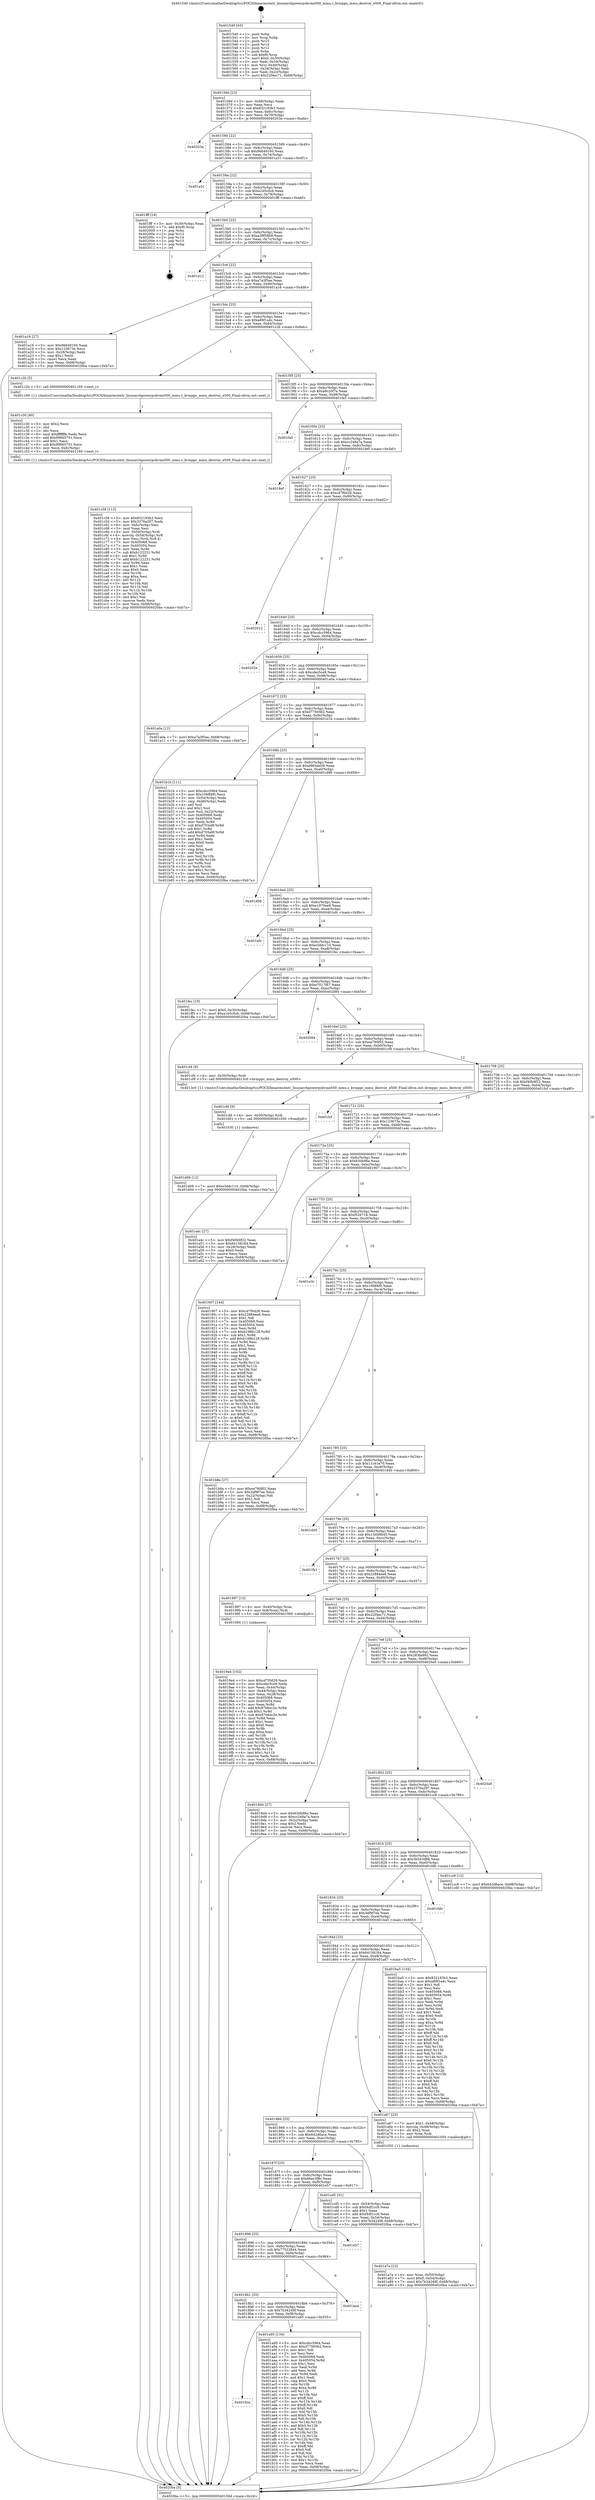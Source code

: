 digraph "0x401540" {
  label = "0x401540 (/mnt/c/Users/mathe/Desktop/tcc/POCII/binaries/extr_linuxarchpowerpckvme500_mmu.c_kvmppc_mmu_destroy_e500_Final-ollvm.out::main(0))"
  labelloc = "t"
  node[shape=record]

  Entry [label="",width=0.3,height=0.3,shape=circle,fillcolor=black,style=filled]
  "0x40156d" [label="{
     0x40156d [23]\l
     | [instrs]\l
     &nbsp;&nbsp;0x40156d \<+3\>: mov -0x68(%rbp),%eax\l
     &nbsp;&nbsp;0x401570 \<+2\>: mov %eax,%ecx\l
     &nbsp;&nbsp;0x401572 \<+6\>: sub $0x832193b3,%ecx\l
     &nbsp;&nbsp;0x401578 \<+3\>: mov %eax,-0x6c(%rbp)\l
     &nbsp;&nbsp;0x40157b \<+3\>: mov %ecx,-0x70(%rbp)\l
     &nbsp;&nbsp;0x40157e \<+6\>: je 000000000040203a \<main+0xafa\>\l
  }"]
  "0x40203a" [label="{
     0x40203a\l
  }", style=dashed]
  "0x401584" [label="{
     0x401584 [22]\l
     | [instrs]\l
     &nbsp;&nbsp;0x401584 \<+5\>: jmp 0000000000401589 \<main+0x49\>\l
     &nbsp;&nbsp;0x401589 \<+3\>: mov -0x6c(%rbp),%eax\l
     &nbsp;&nbsp;0x40158c \<+5\>: sub $0x96649160,%eax\l
     &nbsp;&nbsp;0x401591 \<+3\>: mov %eax,-0x74(%rbp)\l
     &nbsp;&nbsp;0x401594 \<+6\>: je 0000000000401a31 \<main+0x4f1\>\l
  }"]
  Exit [label="",width=0.3,height=0.3,shape=circle,fillcolor=black,style=filled,peripheries=2]
  "0x401a31" [label="{
     0x401a31\l
  }", style=dashed]
  "0x40159a" [label="{
     0x40159a [22]\l
     | [instrs]\l
     &nbsp;&nbsp;0x40159a \<+5\>: jmp 000000000040159f \<main+0x5f\>\l
     &nbsp;&nbsp;0x40159f \<+3\>: mov -0x6c(%rbp),%eax\l
     &nbsp;&nbsp;0x4015a2 \<+5\>: sub $0xa1b5c0cb,%eax\l
     &nbsp;&nbsp;0x4015a7 \<+3\>: mov %eax,-0x78(%rbp)\l
     &nbsp;&nbsp;0x4015aa \<+6\>: je 0000000000401fff \<main+0xabf\>\l
  }"]
  "0x401d06" [label="{
     0x401d06 [12]\l
     | [instrs]\l
     &nbsp;&nbsp;0x401d06 \<+7\>: movl $0xe3ddc110,-0x68(%rbp)\l
     &nbsp;&nbsp;0x401d0d \<+5\>: jmp 00000000004020ba \<main+0xb7a\>\l
  }"]
  "0x401fff" [label="{
     0x401fff [19]\l
     | [instrs]\l
     &nbsp;&nbsp;0x401fff \<+3\>: mov -0x30(%rbp),%eax\l
     &nbsp;&nbsp;0x402002 \<+7\>: add $0xf0,%rsp\l
     &nbsp;&nbsp;0x402009 \<+1\>: pop %rbx\l
     &nbsp;&nbsp;0x40200a \<+2\>: pop %r12\l
     &nbsp;&nbsp;0x40200c \<+2\>: pop %r14\l
     &nbsp;&nbsp;0x40200e \<+2\>: pop %r15\l
     &nbsp;&nbsp;0x402010 \<+1\>: pop %rbp\l
     &nbsp;&nbsp;0x402011 \<+1\>: ret\l
  }"]
  "0x4015b0" [label="{
     0x4015b0 [22]\l
     | [instrs]\l
     &nbsp;&nbsp;0x4015b0 \<+5\>: jmp 00000000004015b5 \<main+0x75\>\l
     &nbsp;&nbsp;0x4015b5 \<+3\>: mov -0x6c(%rbp),%eax\l
     &nbsp;&nbsp;0x4015b8 \<+5\>: sub $0xa39f58b9,%eax\l
     &nbsp;&nbsp;0x4015bd \<+3\>: mov %eax,-0x7c(%rbp)\l
     &nbsp;&nbsp;0x4015c0 \<+6\>: je 0000000000401d12 \<main+0x7d2\>\l
  }"]
  "0x401cfd" [label="{
     0x401cfd [9]\l
     | [instrs]\l
     &nbsp;&nbsp;0x401cfd \<+4\>: mov -0x50(%rbp),%rdi\l
     &nbsp;&nbsp;0x401d01 \<+5\>: call 0000000000401030 \<free@plt\>\l
     | [calls]\l
     &nbsp;&nbsp;0x401030 \{1\} (unknown)\l
  }"]
  "0x401d12" [label="{
     0x401d12\l
  }", style=dashed]
  "0x4015c6" [label="{
     0x4015c6 [22]\l
     | [instrs]\l
     &nbsp;&nbsp;0x4015c6 \<+5\>: jmp 00000000004015cb \<main+0x8b\>\l
     &nbsp;&nbsp;0x4015cb \<+3\>: mov -0x6c(%rbp),%eax\l
     &nbsp;&nbsp;0x4015ce \<+5\>: sub $0xa7a3f5ae,%eax\l
     &nbsp;&nbsp;0x4015d3 \<+3\>: mov %eax,-0x80(%rbp)\l
     &nbsp;&nbsp;0x4015d6 \<+6\>: je 0000000000401a16 \<main+0x4d6\>\l
  }"]
  "0x401c58" [label="{
     0x401c58 [113]\l
     | [instrs]\l
     &nbsp;&nbsp;0x401c58 \<+5\>: mov $0x832193b3,%ecx\l
     &nbsp;&nbsp;0x401c5d \<+5\>: mov $0x3376a297,%edx\l
     &nbsp;&nbsp;0x401c62 \<+6\>: mov -0xfc(%rbp),%esi\l
     &nbsp;&nbsp;0x401c68 \<+3\>: imul %eax,%esi\l
     &nbsp;&nbsp;0x401c6b \<+4\>: mov -0x50(%rbp),%rdi\l
     &nbsp;&nbsp;0x401c6f \<+4\>: movslq -0x54(%rbp),%r8\l
     &nbsp;&nbsp;0x401c73 \<+4\>: mov %esi,(%rdi,%r8,4)\l
     &nbsp;&nbsp;0x401c77 \<+7\>: mov 0x405068,%eax\l
     &nbsp;&nbsp;0x401c7e \<+7\>: mov 0x405054,%esi\l
     &nbsp;&nbsp;0x401c85 \<+3\>: mov %eax,%r9d\l
     &nbsp;&nbsp;0x401c88 \<+7\>: sub $0xb122231,%r9d\l
     &nbsp;&nbsp;0x401c8f \<+4\>: sub $0x1,%r9d\l
     &nbsp;&nbsp;0x401c93 \<+7\>: add $0xb122231,%r9d\l
     &nbsp;&nbsp;0x401c9a \<+4\>: imul %r9d,%eax\l
     &nbsp;&nbsp;0x401c9e \<+3\>: and $0x1,%eax\l
     &nbsp;&nbsp;0x401ca1 \<+3\>: cmp $0x0,%eax\l
     &nbsp;&nbsp;0x401ca4 \<+4\>: sete %r10b\l
     &nbsp;&nbsp;0x401ca8 \<+3\>: cmp $0xa,%esi\l
     &nbsp;&nbsp;0x401cab \<+4\>: setl %r11b\l
     &nbsp;&nbsp;0x401caf \<+3\>: mov %r10b,%bl\l
     &nbsp;&nbsp;0x401cb2 \<+3\>: and %r11b,%bl\l
     &nbsp;&nbsp;0x401cb5 \<+3\>: xor %r11b,%r10b\l
     &nbsp;&nbsp;0x401cb8 \<+3\>: or %r10b,%bl\l
     &nbsp;&nbsp;0x401cbb \<+3\>: test $0x1,%bl\l
     &nbsp;&nbsp;0x401cbe \<+3\>: cmovne %edx,%ecx\l
     &nbsp;&nbsp;0x401cc1 \<+3\>: mov %ecx,-0x68(%rbp)\l
     &nbsp;&nbsp;0x401cc4 \<+5\>: jmp 00000000004020ba \<main+0xb7a\>\l
  }"]
  "0x401a16" [label="{
     0x401a16 [27]\l
     | [instrs]\l
     &nbsp;&nbsp;0x401a16 \<+5\>: mov $0x96649160,%eax\l
     &nbsp;&nbsp;0x401a1b \<+5\>: mov $0x123673e,%ecx\l
     &nbsp;&nbsp;0x401a20 \<+3\>: mov -0x28(%rbp),%edx\l
     &nbsp;&nbsp;0x401a23 \<+3\>: cmp $0x1,%edx\l
     &nbsp;&nbsp;0x401a26 \<+3\>: cmovl %ecx,%eax\l
     &nbsp;&nbsp;0x401a29 \<+3\>: mov %eax,-0x68(%rbp)\l
     &nbsp;&nbsp;0x401a2c \<+5\>: jmp 00000000004020ba \<main+0xb7a\>\l
  }"]
  "0x4015dc" [label="{
     0x4015dc [25]\l
     | [instrs]\l
     &nbsp;&nbsp;0x4015dc \<+5\>: jmp 00000000004015e1 \<main+0xa1\>\l
     &nbsp;&nbsp;0x4015e1 \<+3\>: mov -0x6c(%rbp),%eax\l
     &nbsp;&nbsp;0x4015e4 \<+5\>: sub $0xa89f1a4c,%eax\l
     &nbsp;&nbsp;0x4015e9 \<+6\>: mov %eax,-0x84(%rbp)\l
     &nbsp;&nbsp;0x4015ef \<+6\>: je 0000000000401c2b \<main+0x6eb\>\l
  }"]
  "0x401c30" [label="{
     0x401c30 [40]\l
     | [instrs]\l
     &nbsp;&nbsp;0x401c30 \<+5\>: mov $0x2,%ecx\l
     &nbsp;&nbsp;0x401c35 \<+1\>: cltd\l
     &nbsp;&nbsp;0x401c36 \<+2\>: idiv %ecx\l
     &nbsp;&nbsp;0x401c38 \<+6\>: imul $0xfffffffe,%edx,%ecx\l
     &nbsp;&nbsp;0x401c3e \<+6\>: add $0x99665701,%ecx\l
     &nbsp;&nbsp;0x401c44 \<+3\>: add $0x1,%ecx\l
     &nbsp;&nbsp;0x401c47 \<+6\>: sub $0x99665701,%ecx\l
     &nbsp;&nbsp;0x401c4d \<+6\>: mov %ecx,-0xfc(%rbp)\l
     &nbsp;&nbsp;0x401c53 \<+5\>: call 0000000000401160 \<next_i\>\l
     | [calls]\l
     &nbsp;&nbsp;0x401160 \{1\} (/mnt/c/Users/mathe/Desktop/tcc/POCII/binaries/extr_linuxarchpowerpckvme500_mmu.c_kvmppc_mmu_destroy_e500_Final-ollvm.out::next_i)\l
  }"]
  "0x401c2b" [label="{
     0x401c2b [5]\l
     | [instrs]\l
     &nbsp;&nbsp;0x401c2b \<+5\>: call 0000000000401160 \<next_i\>\l
     | [calls]\l
     &nbsp;&nbsp;0x401160 \{1\} (/mnt/c/Users/mathe/Desktop/tcc/POCII/binaries/extr_linuxarchpowerpckvme500_mmu.c_kvmppc_mmu_destroy_e500_Final-ollvm.out::next_i)\l
  }"]
  "0x4015f5" [label="{
     0x4015f5 [25]\l
     | [instrs]\l
     &nbsp;&nbsp;0x4015f5 \<+5\>: jmp 00000000004015fa \<main+0xba\>\l
     &nbsp;&nbsp;0x4015fa \<+3\>: mov -0x6c(%rbp),%eax\l
     &nbsp;&nbsp;0x4015fd \<+5\>: sub $0xa9c20f7e,%eax\l
     &nbsp;&nbsp;0x401602 \<+6\>: mov %eax,-0x88(%rbp)\l
     &nbsp;&nbsp;0x401608 \<+6\>: je 0000000000401fa5 \<main+0xa65\>\l
  }"]
  "0x4018ca" [label="{
     0x4018ca\l
  }", style=dashed]
  "0x401fa5" [label="{
     0x401fa5\l
  }", style=dashed]
  "0x40160e" [label="{
     0x40160e [25]\l
     | [instrs]\l
     &nbsp;&nbsp;0x40160e \<+5\>: jmp 0000000000401613 \<main+0xd3\>\l
     &nbsp;&nbsp;0x401613 \<+3\>: mov -0x6c(%rbp),%eax\l
     &nbsp;&nbsp;0x401616 \<+5\>: sub $0xcc248a7a,%eax\l
     &nbsp;&nbsp;0x40161b \<+6\>: mov %eax,-0x8c(%rbp)\l
     &nbsp;&nbsp;0x401621 \<+6\>: je 00000000004018ef \<main+0x3af\>\l
  }"]
  "0x401a95" [label="{
     0x401a95 [134]\l
     | [instrs]\l
     &nbsp;&nbsp;0x401a95 \<+5\>: mov $0xcdcc5964,%eax\l
     &nbsp;&nbsp;0x401a9a \<+5\>: mov $0xd7756562,%ecx\l
     &nbsp;&nbsp;0x401a9f \<+2\>: mov $0x1,%dl\l
     &nbsp;&nbsp;0x401aa1 \<+2\>: xor %esi,%esi\l
     &nbsp;&nbsp;0x401aa3 \<+7\>: mov 0x405068,%edi\l
     &nbsp;&nbsp;0x401aaa \<+8\>: mov 0x405054,%r8d\l
     &nbsp;&nbsp;0x401ab2 \<+3\>: sub $0x1,%esi\l
     &nbsp;&nbsp;0x401ab5 \<+3\>: mov %edi,%r9d\l
     &nbsp;&nbsp;0x401ab8 \<+3\>: add %esi,%r9d\l
     &nbsp;&nbsp;0x401abb \<+4\>: imul %r9d,%edi\l
     &nbsp;&nbsp;0x401abf \<+3\>: and $0x1,%edi\l
     &nbsp;&nbsp;0x401ac2 \<+3\>: cmp $0x0,%edi\l
     &nbsp;&nbsp;0x401ac5 \<+4\>: sete %r10b\l
     &nbsp;&nbsp;0x401ac9 \<+4\>: cmp $0xa,%r8d\l
     &nbsp;&nbsp;0x401acd \<+4\>: setl %r11b\l
     &nbsp;&nbsp;0x401ad1 \<+3\>: mov %r10b,%bl\l
     &nbsp;&nbsp;0x401ad4 \<+3\>: xor $0xff,%bl\l
     &nbsp;&nbsp;0x401ad7 \<+3\>: mov %r11b,%r14b\l
     &nbsp;&nbsp;0x401ada \<+4\>: xor $0xff,%r14b\l
     &nbsp;&nbsp;0x401ade \<+3\>: xor $0x0,%dl\l
     &nbsp;&nbsp;0x401ae1 \<+3\>: mov %bl,%r15b\l
     &nbsp;&nbsp;0x401ae4 \<+4\>: and $0x0,%r15b\l
     &nbsp;&nbsp;0x401ae8 \<+3\>: and %dl,%r10b\l
     &nbsp;&nbsp;0x401aeb \<+3\>: mov %r14b,%r12b\l
     &nbsp;&nbsp;0x401aee \<+4\>: and $0x0,%r12b\l
     &nbsp;&nbsp;0x401af2 \<+3\>: and %dl,%r11b\l
     &nbsp;&nbsp;0x401af5 \<+3\>: or %r10b,%r15b\l
     &nbsp;&nbsp;0x401af8 \<+3\>: or %r11b,%r12b\l
     &nbsp;&nbsp;0x401afb \<+3\>: xor %r12b,%r15b\l
     &nbsp;&nbsp;0x401afe \<+3\>: or %r14b,%bl\l
     &nbsp;&nbsp;0x401b01 \<+3\>: xor $0xff,%bl\l
     &nbsp;&nbsp;0x401b04 \<+3\>: or $0x0,%dl\l
     &nbsp;&nbsp;0x401b07 \<+2\>: and %dl,%bl\l
     &nbsp;&nbsp;0x401b09 \<+3\>: or %bl,%r15b\l
     &nbsp;&nbsp;0x401b0c \<+4\>: test $0x1,%r15b\l
     &nbsp;&nbsp;0x401b10 \<+3\>: cmovne %ecx,%eax\l
     &nbsp;&nbsp;0x401b13 \<+3\>: mov %eax,-0x68(%rbp)\l
     &nbsp;&nbsp;0x401b16 \<+5\>: jmp 00000000004020ba \<main+0xb7a\>\l
  }"]
  "0x4018ef" [label="{
     0x4018ef\l
  }", style=dashed]
  "0x401627" [label="{
     0x401627 [25]\l
     | [instrs]\l
     &nbsp;&nbsp;0x401627 \<+5\>: jmp 000000000040162c \<main+0xec\>\l
     &nbsp;&nbsp;0x40162c \<+3\>: mov -0x6c(%rbp),%eax\l
     &nbsp;&nbsp;0x40162f \<+5\>: sub $0xcd7f0d28,%eax\l
     &nbsp;&nbsp;0x401634 \<+6\>: mov %eax,-0x90(%rbp)\l
     &nbsp;&nbsp;0x40163a \<+6\>: je 0000000000402012 \<main+0xad2\>\l
  }"]
  "0x4018b1" [label="{
     0x4018b1 [25]\l
     | [instrs]\l
     &nbsp;&nbsp;0x4018b1 \<+5\>: jmp 00000000004018b6 \<main+0x376\>\l
     &nbsp;&nbsp;0x4018b6 \<+3\>: mov -0x6c(%rbp),%eax\l
     &nbsp;&nbsp;0x4018b9 \<+5\>: sub $0x7b34249f,%eax\l
     &nbsp;&nbsp;0x4018be \<+6\>: mov %eax,-0xf8(%rbp)\l
     &nbsp;&nbsp;0x4018c4 \<+6\>: je 0000000000401a95 \<main+0x555\>\l
  }"]
  "0x402012" [label="{
     0x402012\l
  }", style=dashed]
  "0x401640" [label="{
     0x401640 [25]\l
     | [instrs]\l
     &nbsp;&nbsp;0x401640 \<+5\>: jmp 0000000000401645 \<main+0x105\>\l
     &nbsp;&nbsp;0x401645 \<+3\>: mov -0x6c(%rbp),%eax\l
     &nbsp;&nbsp;0x401648 \<+5\>: sub $0xcdcc5964,%eax\l
     &nbsp;&nbsp;0x40164d \<+6\>: mov %eax,-0x94(%rbp)\l
     &nbsp;&nbsp;0x401653 \<+6\>: je 000000000040202e \<main+0xaee\>\l
  }"]
  "0x401ea4" [label="{
     0x401ea4\l
  }", style=dashed]
  "0x40202e" [label="{
     0x40202e\l
  }", style=dashed]
  "0x401659" [label="{
     0x401659 [25]\l
     | [instrs]\l
     &nbsp;&nbsp;0x401659 \<+5\>: jmp 000000000040165e \<main+0x11e\>\l
     &nbsp;&nbsp;0x40165e \<+3\>: mov -0x6c(%rbp),%eax\l
     &nbsp;&nbsp;0x401661 \<+5\>: sub $0xcdec5ce9,%eax\l
     &nbsp;&nbsp;0x401666 \<+6\>: mov %eax,-0x98(%rbp)\l
     &nbsp;&nbsp;0x40166c \<+6\>: je 0000000000401a0a \<main+0x4ca\>\l
  }"]
  "0x401898" [label="{
     0x401898 [25]\l
     | [instrs]\l
     &nbsp;&nbsp;0x401898 \<+5\>: jmp 000000000040189d \<main+0x35d\>\l
     &nbsp;&nbsp;0x40189d \<+3\>: mov -0x6c(%rbp),%eax\l
     &nbsp;&nbsp;0x4018a0 \<+5\>: sub $0x77522844,%eax\l
     &nbsp;&nbsp;0x4018a5 \<+6\>: mov %eax,-0xf4(%rbp)\l
     &nbsp;&nbsp;0x4018ab \<+6\>: je 0000000000401ea4 \<main+0x964\>\l
  }"]
  "0x401a0a" [label="{
     0x401a0a [12]\l
     | [instrs]\l
     &nbsp;&nbsp;0x401a0a \<+7\>: movl $0xa7a3f5ae,-0x68(%rbp)\l
     &nbsp;&nbsp;0x401a11 \<+5\>: jmp 00000000004020ba \<main+0xb7a\>\l
  }"]
  "0x401672" [label="{
     0x401672 [25]\l
     | [instrs]\l
     &nbsp;&nbsp;0x401672 \<+5\>: jmp 0000000000401677 \<main+0x137\>\l
     &nbsp;&nbsp;0x401677 \<+3\>: mov -0x6c(%rbp),%eax\l
     &nbsp;&nbsp;0x40167a \<+5\>: sub $0xd7756562,%eax\l
     &nbsp;&nbsp;0x40167f \<+6\>: mov %eax,-0x9c(%rbp)\l
     &nbsp;&nbsp;0x401685 \<+6\>: je 0000000000401b1b \<main+0x5db\>\l
  }"]
  "0x401e57" [label="{
     0x401e57\l
  }", style=dashed]
  "0x401b1b" [label="{
     0x401b1b [111]\l
     | [instrs]\l
     &nbsp;&nbsp;0x401b1b \<+5\>: mov $0xcdcc5964,%eax\l
     &nbsp;&nbsp;0x401b20 \<+5\>: mov $0x106ff4f0,%ecx\l
     &nbsp;&nbsp;0x401b25 \<+3\>: mov -0x54(%rbp),%edx\l
     &nbsp;&nbsp;0x401b28 \<+3\>: cmp -0x48(%rbp),%edx\l
     &nbsp;&nbsp;0x401b2b \<+4\>: setl %sil\l
     &nbsp;&nbsp;0x401b2f \<+4\>: and $0x1,%sil\l
     &nbsp;&nbsp;0x401b33 \<+4\>: mov %sil,-0x22(%rbp)\l
     &nbsp;&nbsp;0x401b37 \<+7\>: mov 0x405068,%edx\l
     &nbsp;&nbsp;0x401b3e \<+7\>: mov 0x405054,%edi\l
     &nbsp;&nbsp;0x401b45 \<+3\>: mov %edx,%r8d\l
     &nbsp;&nbsp;0x401b48 \<+7\>: sub $0xd703a9f,%r8d\l
     &nbsp;&nbsp;0x401b4f \<+4\>: sub $0x1,%r8d\l
     &nbsp;&nbsp;0x401b53 \<+7\>: add $0xd703a9f,%r8d\l
     &nbsp;&nbsp;0x401b5a \<+4\>: imul %r8d,%edx\l
     &nbsp;&nbsp;0x401b5e \<+3\>: and $0x1,%edx\l
     &nbsp;&nbsp;0x401b61 \<+3\>: cmp $0x0,%edx\l
     &nbsp;&nbsp;0x401b64 \<+4\>: sete %sil\l
     &nbsp;&nbsp;0x401b68 \<+3\>: cmp $0xa,%edi\l
     &nbsp;&nbsp;0x401b6b \<+4\>: setl %r9b\l
     &nbsp;&nbsp;0x401b6f \<+3\>: mov %sil,%r10b\l
     &nbsp;&nbsp;0x401b72 \<+3\>: and %r9b,%r10b\l
     &nbsp;&nbsp;0x401b75 \<+3\>: xor %r9b,%sil\l
     &nbsp;&nbsp;0x401b78 \<+3\>: or %sil,%r10b\l
     &nbsp;&nbsp;0x401b7b \<+4\>: test $0x1,%r10b\l
     &nbsp;&nbsp;0x401b7f \<+3\>: cmovne %ecx,%eax\l
     &nbsp;&nbsp;0x401b82 \<+3\>: mov %eax,-0x68(%rbp)\l
     &nbsp;&nbsp;0x401b85 \<+5\>: jmp 00000000004020ba \<main+0xb7a\>\l
  }"]
  "0x40168b" [label="{
     0x40168b [25]\l
     | [instrs]\l
     &nbsp;&nbsp;0x40168b \<+5\>: jmp 0000000000401690 \<main+0x150\>\l
     &nbsp;&nbsp;0x401690 \<+3\>: mov -0x6c(%rbp),%eax\l
     &nbsp;&nbsp;0x401693 \<+5\>: sub $0xd965dd39,%eax\l
     &nbsp;&nbsp;0x401698 \<+6\>: mov %eax,-0xa0(%rbp)\l
     &nbsp;&nbsp;0x40169e \<+6\>: je 0000000000401d98 \<main+0x858\>\l
  }"]
  "0x40187f" [label="{
     0x40187f [25]\l
     | [instrs]\l
     &nbsp;&nbsp;0x40187f \<+5\>: jmp 0000000000401884 \<main+0x344\>\l
     &nbsp;&nbsp;0x401884 \<+3\>: mov -0x6c(%rbp),%eax\l
     &nbsp;&nbsp;0x401887 \<+5\>: sub $0x66ec3f8c,%eax\l
     &nbsp;&nbsp;0x40188c \<+6\>: mov %eax,-0xf0(%rbp)\l
     &nbsp;&nbsp;0x401892 \<+6\>: je 0000000000401e57 \<main+0x917\>\l
  }"]
  "0x401d98" [label="{
     0x401d98\l
  }", style=dashed]
  "0x4016a4" [label="{
     0x4016a4 [25]\l
     | [instrs]\l
     &nbsp;&nbsp;0x4016a4 \<+5\>: jmp 00000000004016a9 \<main+0x169\>\l
     &nbsp;&nbsp;0x4016a9 \<+3\>: mov -0x6c(%rbp),%eax\l
     &nbsp;&nbsp;0x4016ac \<+5\>: sub $0xe1970ee9,%eax\l
     &nbsp;&nbsp;0x4016b1 \<+6\>: mov %eax,-0xa4(%rbp)\l
     &nbsp;&nbsp;0x4016b7 \<+6\>: je 0000000000401efc \<main+0x9bc\>\l
  }"]
  "0x401cd5" [label="{
     0x401cd5 [31]\l
     | [instrs]\l
     &nbsp;&nbsp;0x401cd5 \<+3\>: mov -0x54(%rbp),%eax\l
     &nbsp;&nbsp;0x401cd8 \<+5\>: sub $0xf4df1cc9,%eax\l
     &nbsp;&nbsp;0x401cdd \<+3\>: add $0x1,%eax\l
     &nbsp;&nbsp;0x401ce0 \<+5\>: add $0xf4df1cc9,%eax\l
     &nbsp;&nbsp;0x401ce5 \<+3\>: mov %eax,-0x54(%rbp)\l
     &nbsp;&nbsp;0x401ce8 \<+7\>: movl $0x7b34249f,-0x68(%rbp)\l
     &nbsp;&nbsp;0x401cef \<+5\>: jmp 00000000004020ba \<main+0xb7a\>\l
  }"]
  "0x401efc" [label="{
     0x401efc\l
  }", style=dashed]
  "0x4016bd" [label="{
     0x4016bd [25]\l
     | [instrs]\l
     &nbsp;&nbsp;0x4016bd \<+5\>: jmp 00000000004016c2 \<main+0x182\>\l
     &nbsp;&nbsp;0x4016c2 \<+3\>: mov -0x6c(%rbp),%eax\l
     &nbsp;&nbsp;0x4016c5 \<+5\>: sub $0xe3ddc110,%eax\l
     &nbsp;&nbsp;0x4016ca \<+6\>: mov %eax,-0xa8(%rbp)\l
     &nbsp;&nbsp;0x4016d0 \<+6\>: je 0000000000401fec \<main+0xaac\>\l
  }"]
  "0x401a7e" [label="{
     0x401a7e [23]\l
     | [instrs]\l
     &nbsp;&nbsp;0x401a7e \<+4\>: mov %rax,-0x50(%rbp)\l
     &nbsp;&nbsp;0x401a82 \<+7\>: movl $0x0,-0x54(%rbp)\l
     &nbsp;&nbsp;0x401a89 \<+7\>: movl $0x7b34249f,-0x68(%rbp)\l
     &nbsp;&nbsp;0x401a90 \<+5\>: jmp 00000000004020ba \<main+0xb7a\>\l
  }"]
  "0x401fec" [label="{
     0x401fec [19]\l
     | [instrs]\l
     &nbsp;&nbsp;0x401fec \<+7\>: movl $0x0,-0x30(%rbp)\l
     &nbsp;&nbsp;0x401ff3 \<+7\>: movl $0xa1b5c0cb,-0x68(%rbp)\l
     &nbsp;&nbsp;0x401ffa \<+5\>: jmp 00000000004020ba \<main+0xb7a\>\l
  }"]
  "0x4016d6" [label="{
     0x4016d6 [25]\l
     | [instrs]\l
     &nbsp;&nbsp;0x4016d6 \<+5\>: jmp 00000000004016db \<main+0x19b\>\l
     &nbsp;&nbsp;0x4016db \<+3\>: mov -0x6c(%rbp),%eax\l
     &nbsp;&nbsp;0x4016de \<+5\>: sub $0xe7017f67,%eax\l
     &nbsp;&nbsp;0x4016e3 \<+6\>: mov %eax,-0xac(%rbp)\l
     &nbsp;&nbsp;0x4016e9 \<+6\>: je 0000000000402094 \<main+0xb54\>\l
  }"]
  "0x401866" [label="{
     0x401866 [25]\l
     | [instrs]\l
     &nbsp;&nbsp;0x401866 \<+5\>: jmp 000000000040186b \<main+0x32b\>\l
     &nbsp;&nbsp;0x40186b \<+3\>: mov -0x6c(%rbp),%eax\l
     &nbsp;&nbsp;0x40186e \<+5\>: sub $0x642d6ace,%eax\l
     &nbsp;&nbsp;0x401873 \<+6\>: mov %eax,-0xec(%rbp)\l
     &nbsp;&nbsp;0x401879 \<+6\>: je 0000000000401cd5 \<main+0x795\>\l
  }"]
  "0x402094" [label="{
     0x402094\l
  }", style=dashed]
  "0x4016ef" [label="{
     0x4016ef [25]\l
     | [instrs]\l
     &nbsp;&nbsp;0x4016ef \<+5\>: jmp 00000000004016f4 \<main+0x1b4\>\l
     &nbsp;&nbsp;0x4016f4 \<+3\>: mov -0x6c(%rbp),%eax\l
     &nbsp;&nbsp;0x4016f7 \<+5\>: sub $0xea790f02,%eax\l
     &nbsp;&nbsp;0x4016fc \<+6\>: mov %eax,-0xb0(%rbp)\l
     &nbsp;&nbsp;0x401702 \<+6\>: je 0000000000401cf4 \<main+0x7b4\>\l
  }"]
  "0x401a67" [label="{
     0x401a67 [23]\l
     | [instrs]\l
     &nbsp;&nbsp;0x401a67 \<+7\>: movl $0x1,-0x48(%rbp)\l
     &nbsp;&nbsp;0x401a6e \<+4\>: movslq -0x48(%rbp),%rax\l
     &nbsp;&nbsp;0x401a72 \<+4\>: shl $0x2,%rax\l
     &nbsp;&nbsp;0x401a76 \<+3\>: mov %rax,%rdi\l
     &nbsp;&nbsp;0x401a79 \<+5\>: call 0000000000401050 \<malloc@plt\>\l
     | [calls]\l
     &nbsp;&nbsp;0x401050 \{1\} (unknown)\l
  }"]
  "0x401cf4" [label="{
     0x401cf4 [9]\l
     | [instrs]\l
     &nbsp;&nbsp;0x401cf4 \<+4\>: mov -0x50(%rbp),%rdi\l
     &nbsp;&nbsp;0x401cf8 \<+5\>: call 00000000004013c0 \<kvmppc_mmu_destroy_e500\>\l
     | [calls]\l
     &nbsp;&nbsp;0x4013c0 \{1\} (/mnt/c/Users/mathe/Desktop/tcc/POCII/binaries/extr_linuxarchpowerpckvme500_mmu.c_kvmppc_mmu_destroy_e500_Final-ollvm.out::kvmppc_mmu_destroy_e500)\l
  }"]
  "0x401708" [label="{
     0x401708 [25]\l
     | [instrs]\l
     &nbsp;&nbsp;0x401708 \<+5\>: jmp 000000000040170d \<main+0x1cd\>\l
     &nbsp;&nbsp;0x40170d \<+3\>: mov -0x6c(%rbp),%eax\l
     &nbsp;&nbsp;0x401710 \<+5\>: sub $0xf40b9f22,%eax\l
     &nbsp;&nbsp;0x401715 \<+6\>: mov %eax,-0xb4(%rbp)\l
     &nbsp;&nbsp;0x40171b \<+6\>: je 0000000000401fcf \<main+0xa8f\>\l
  }"]
  "0x40184d" [label="{
     0x40184d [25]\l
     | [instrs]\l
     &nbsp;&nbsp;0x40184d \<+5\>: jmp 0000000000401852 \<main+0x312\>\l
     &nbsp;&nbsp;0x401852 \<+3\>: mov -0x6c(%rbp),%eax\l
     &nbsp;&nbsp;0x401855 \<+5\>: sub $0x64158184,%eax\l
     &nbsp;&nbsp;0x40185a \<+6\>: mov %eax,-0xe8(%rbp)\l
     &nbsp;&nbsp;0x401860 \<+6\>: je 0000000000401a67 \<main+0x527\>\l
  }"]
  "0x401fcf" [label="{
     0x401fcf\l
  }", style=dashed]
  "0x401721" [label="{
     0x401721 [25]\l
     | [instrs]\l
     &nbsp;&nbsp;0x401721 \<+5\>: jmp 0000000000401726 \<main+0x1e6\>\l
     &nbsp;&nbsp;0x401726 \<+3\>: mov -0x6c(%rbp),%eax\l
     &nbsp;&nbsp;0x401729 \<+5\>: sub $0x123673e,%eax\l
     &nbsp;&nbsp;0x40172e \<+6\>: mov %eax,-0xb8(%rbp)\l
     &nbsp;&nbsp;0x401734 \<+6\>: je 0000000000401a4c \<main+0x50c\>\l
  }"]
  "0x401ba5" [label="{
     0x401ba5 [134]\l
     | [instrs]\l
     &nbsp;&nbsp;0x401ba5 \<+5\>: mov $0x832193b3,%eax\l
     &nbsp;&nbsp;0x401baa \<+5\>: mov $0xa89f1a4c,%ecx\l
     &nbsp;&nbsp;0x401baf \<+2\>: mov $0x1,%dl\l
     &nbsp;&nbsp;0x401bb1 \<+2\>: xor %esi,%esi\l
     &nbsp;&nbsp;0x401bb3 \<+7\>: mov 0x405068,%edi\l
     &nbsp;&nbsp;0x401bba \<+8\>: mov 0x405054,%r8d\l
     &nbsp;&nbsp;0x401bc2 \<+3\>: sub $0x1,%esi\l
     &nbsp;&nbsp;0x401bc5 \<+3\>: mov %edi,%r9d\l
     &nbsp;&nbsp;0x401bc8 \<+3\>: add %esi,%r9d\l
     &nbsp;&nbsp;0x401bcb \<+4\>: imul %r9d,%edi\l
     &nbsp;&nbsp;0x401bcf \<+3\>: and $0x1,%edi\l
     &nbsp;&nbsp;0x401bd2 \<+3\>: cmp $0x0,%edi\l
     &nbsp;&nbsp;0x401bd5 \<+4\>: sete %r10b\l
     &nbsp;&nbsp;0x401bd9 \<+4\>: cmp $0xa,%r8d\l
     &nbsp;&nbsp;0x401bdd \<+4\>: setl %r11b\l
     &nbsp;&nbsp;0x401be1 \<+3\>: mov %r10b,%bl\l
     &nbsp;&nbsp;0x401be4 \<+3\>: xor $0xff,%bl\l
     &nbsp;&nbsp;0x401be7 \<+3\>: mov %r11b,%r14b\l
     &nbsp;&nbsp;0x401bea \<+4\>: xor $0xff,%r14b\l
     &nbsp;&nbsp;0x401bee \<+3\>: xor $0x0,%dl\l
     &nbsp;&nbsp;0x401bf1 \<+3\>: mov %bl,%r15b\l
     &nbsp;&nbsp;0x401bf4 \<+4\>: and $0x0,%r15b\l
     &nbsp;&nbsp;0x401bf8 \<+3\>: and %dl,%r10b\l
     &nbsp;&nbsp;0x401bfb \<+3\>: mov %r14b,%r12b\l
     &nbsp;&nbsp;0x401bfe \<+4\>: and $0x0,%r12b\l
     &nbsp;&nbsp;0x401c02 \<+3\>: and %dl,%r11b\l
     &nbsp;&nbsp;0x401c05 \<+3\>: or %r10b,%r15b\l
     &nbsp;&nbsp;0x401c08 \<+3\>: or %r11b,%r12b\l
     &nbsp;&nbsp;0x401c0b \<+3\>: xor %r12b,%r15b\l
     &nbsp;&nbsp;0x401c0e \<+3\>: or %r14b,%bl\l
     &nbsp;&nbsp;0x401c11 \<+3\>: xor $0xff,%bl\l
     &nbsp;&nbsp;0x401c14 \<+3\>: or $0x0,%dl\l
     &nbsp;&nbsp;0x401c17 \<+2\>: and %dl,%bl\l
     &nbsp;&nbsp;0x401c19 \<+3\>: or %bl,%r15b\l
     &nbsp;&nbsp;0x401c1c \<+4\>: test $0x1,%r15b\l
     &nbsp;&nbsp;0x401c20 \<+3\>: cmovne %ecx,%eax\l
     &nbsp;&nbsp;0x401c23 \<+3\>: mov %eax,-0x68(%rbp)\l
     &nbsp;&nbsp;0x401c26 \<+5\>: jmp 00000000004020ba \<main+0xb7a\>\l
  }"]
  "0x401a4c" [label="{
     0x401a4c [27]\l
     | [instrs]\l
     &nbsp;&nbsp;0x401a4c \<+5\>: mov $0xf40b9f22,%eax\l
     &nbsp;&nbsp;0x401a51 \<+5\>: mov $0x64158184,%ecx\l
     &nbsp;&nbsp;0x401a56 \<+3\>: mov -0x28(%rbp),%edx\l
     &nbsp;&nbsp;0x401a59 \<+3\>: cmp $0x0,%edx\l
     &nbsp;&nbsp;0x401a5c \<+3\>: cmove %ecx,%eax\l
     &nbsp;&nbsp;0x401a5f \<+3\>: mov %eax,-0x68(%rbp)\l
     &nbsp;&nbsp;0x401a62 \<+5\>: jmp 00000000004020ba \<main+0xb7a\>\l
  }"]
  "0x40173a" [label="{
     0x40173a [25]\l
     | [instrs]\l
     &nbsp;&nbsp;0x40173a \<+5\>: jmp 000000000040173f \<main+0x1ff\>\l
     &nbsp;&nbsp;0x40173f \<+3\>: mov -0x6c(%rbp),%eax\l
     &nbsp;&nbsp;0x401742 \<+5\>: sub $0x630b96e,%eax\l
     &nbsp;&nbsp;0x401747 \<+6\>: mov %eax,-0xbc(%rbp)\l
     &nbsp;&nbsp;0x40174d \<+6\>: je 0000000000401907 \<main+0x3c7\>\l
  }"]
  "0x401834" [label="{
     0x401834 [25]\l
     | [instrs]\l
     &nbsp;&nbsp;0x401834 \<+5\>: jmp 0000000000401839 \<main+0x2f9\>\l
     &nbsp;&nbsp;0x401839 \<+3\>: mov -0x6c(%rbp),%eax\l
     &nbsp;&nbsp;0x40183c \<+5\>: sub $0x3df9f7ee,%eax\l
     &nbsp;&nbsp;0x401841 \<+6\>: mov %eax,-0xe4(%rbp)\l
     &nbsp;&nbsp;0x401847 \<+6\>: je 0000000000401ba5 \<main+0x665\>\l
  }"]
  "0x401907" [label="{
     0x401907 [144]\l
     | [instrs]\l
     &nbsp;&nbsp;0x401907 \<+5\>: mov $0xcd7f0d28,%eax\l
     &nbsp;&nbsp;0x40190c \<+5\>: mov $0x22884ee6,%ecx\l
     &nbsp;&nbsp;0x401911 \<+2\>: mov $0x1,%dl\l
     &nbsp;&nbsp;0x401913 \<+7\>: mov 0x405068,%esi\l
     &nbsp;&nbsp;0x40191a \<+7\>: mov 0x405054,%edi\l
     &nbsp;&nbsp;0x401921 \<+3\>: mov %esi,%r8d\l
     &nbsp;&nbsp;0x401924 \<+7\>: sub $0xb198b128,%r8d\l
     &nbsp;&nbsp;0x40192b \<+4\>: sub $0x1,%r8d\l
     &nbsp;&nbsp;0x40192f \<+7\>: add $0xb198b128,%r8d\l
     &nbsp;&nbsp;0x401936 \<+4\>: imul %r8d,%esi\l
     &nbsp;&nbsp;0x40193a \<+3\>: and $0x1,%esi\l
     &nbsp;&nbsp;0x40193d \<+3\>: cmp $0x0,%esi\l
     &nbsp;&nbsp;0x401940 \<+4\>: sete %r9b\l
     &nbsp;&nbsp;0x401944 \<+3\>: cmp $0xa,%edi\l
     &nbsp;&nbsp;0x401947 \<+4\>: setl %r10b\l
     &nbsp;&nbsp;0x40194b \<+3\>: mov %r9b,%r11b\l
     &nbsp;&nbsp;0x40194e \<+4\>: xor $0xff,%r11b\l
     &nbsp;&nbsp;0x401952 \<+3\>: mov %r10b,%bl\l
     &nbsp;&nbsp;0x401955 \<+3\>: xor $0xff,%bl\l
     &nbsp;&nbsp;0x401958 \<+3\>: xor $0x0,%dl\l
     &nbsp;&nbsp;0x40195b \<+3\>: mov %r11b,%r14b\l
     &nbsp;&nbsp;0x40195e \<+4\>: and $0x0,%r14b\l
     &nbsp;&nbsp;0x401962 \<+3\>: and %dl,%r9b\l
     &nbsp;&nbsp;0x401965 \<+3\>: mov %bl,%r15b\l
     &nbsp;&nbsp;0x401968 \<+4\>: and $0x0,%r15b\l
     &nbsp;&nbsp;0x40196c \<+3\>: and %dl,%r10b\l
     &nbsp;&nbsp;0x40196f \<+3\>: or %r9b,%r14b\l
     &nbsp;&nbsp;0x401972 \<+3\>: or %r10b,%r15b\l
     &nbsp;&nbsp;0x401975 \<+3\>: xor %r15b,%r14b\l
     &nbsp;&nbsp;0x401978 \<+3\>: or %bl,%r11b\l
     &nbsp;&nbsp;0x40197b \<+4\>: xor $0xff,%r11b\l
     &nbsp;&nbsp;0x40197f \<+3\>: or $0x0,%dl\l
     &nbsp;&nbsp;0x401982 \<+3\>: and %dl,%r11b\l
     &nbsp;&nbsp;0x401985 \<+3\>: or %r11b,%r14b\l
     &nbsp;&nbsp;0x401988 \<+4\>: test $0x1,%r14b\l
     &nbsp;&nbsp;0x40198c \<+3\>: cmovne %ecx,%eax\l
     &nbsp;&nbsp;0x40198f \<+3\>: mov %eax,-0x68(%rbp)\l
     &nbsp;&nbsp;0x401992 \<+5\>: jmp 00000000004020ba \<main+0xb7a\>\l
  }"]
  "0x401753" [label="{
     0x401753 [25]\l
     | [instrs]\l
     &nbsp;&nbsp;0x401753 \<+5\>: jmp 0000000000401758 \<main+0x218\>\l
     &nbsp;&nbsp;0x401758 \<+3\>: mov -0x6c(%rbp),%eax\l
     &nbsp;&nbsp;0x40175b \<+5\>: sub $0xf526718,%eax\l
     &nbsp;&nbsp;0x401760 \<+6\>: mov %eax,-0xc0(%rbp)\l
     &nbsp;&nbsp;0x401766 \<+6\>: je 0000000000401e3c \<main+0x8fc\>\l
  }"]
  "0x401fdb" [label="{
     0x401fdb\l
  }", style=dashed]
  "0x401e3c" [label="{
     0x401e3c\l
  }", style=dashed]
  "0x40176c" [label="{
     0x40176c [25]\l
     | [instrs]\l
     &nbsp;&nbsp;0x40176c \<+5\>: jmp 0000000000401771 \<main+0x231\>\l
     &nbsp;&nbsp;0x401771 \<+3\>: mov -0x6c(%rbp),%eax\l
     &nbsp;&nbsp;0x401774 \<+5\>: sub $0x106ff4f0,%eax\l
     &nbsp;&nbsp;0x401779 \<+6\>: mov %eax,-0xc4(%rbp)\l
     &nbsp;&nbsp;0x40177f \<+6\>: je 0000000000401b8a \<main+0x64a\>\l
  }"]
  "0x40181b" [label="{
     0x40181b [25]\l
     | [instrs]\l
     &nbsp;&nbsp;0x40181b \<+5\>: jmp 0000000000401820 \<main+0x2e0\>\l
     &nbsp;&nbsp;0x401820 \<+3\>: mov -0x6c(%rbp),%eax\l
     &nbsp;&nbsp;0x401823 \<+5\>: sub $0x3b543d86,%eax\l
     &nbsp;&nbsp;0x401828 \<+6\>: mov %eax,-0xe0(%rbp)\l
     &nbsp;&nbsp;0x40182e \<+6\>: je 0000000000401fdb \<main+0xa9b\>\l
  }"]
  "0x401b8a" [label="{
     0x401b8a [27]\l
     | [instrs]\l
     &nbsp;&nbsp;0x401b8a \<+5\>: mov $0xea790f02,%eax\l
     &nbsp;&nbsp;0x401b8f \<+5\>: mov $0x3df9f7ee,%ecx\l
     &nbsp;&nbsp;0x401b94 \<+3\>: mov -0x22(%rbp),%dl\l
     &nbsp;&nbsp;0x401b97 \<+3\>: test $0x1,%dl\l
     &nbsp;&nbsp;0x401b9a \<+3\>: cmovne %ecx,%eax\l
     &nbsp;&nbsp;0x401b9d \<+3\>: mov %eax,-0x68(%rbp)\l
     &nbsp;&nbsp;0x401ba0 \<+5\>: jmp 00000000004020ba \<main+0xb7a\>\l
  }"]
  "0x401785" [label="{
     0x401785 [25]\l
     | [instrs]\l
     &nbsp;&nbsp;0x401785 \<+5\>: jmp 000000000040178a \<main+0x24a\>\l
     &nbsp;&nbsp;0x40178a \<+3\>: mov -0x6c(%rbp),%eax\l
     &nbsp;&nbsp;0x40178d \<+5\>: sub $0x11c41e70,%eax\l
     &nbsp;&nbsp;0x401792 \<+6\>: mov %eax,-0xc8(%rbp)\l
     &nbsp;&nbsp;0x401798 \<+6\>: je 0000000000401d40 \<main+0x800\>\l
  }"]
  "0x401cc9" [label="{
     0x401cc9 [12]\l
     | [instrs]\l
     &nbsp;&nbsp;0x401cc9 \<+7\>: movl $0x642d6ace,-0x68(%rbp)\l
     &nbsp;&nbsp;0x401cd0 \<+5\>: jmp 00000000004020ba \<main+0xb7a\>\l
  }"]
  "0x401d40" [label="{
     0x401d40\l
  }", style=dashed]
  "0x40179e" [label="{
     0x40179e [25]\l
     | [instrs]\l
     &nbsp;&nbsp;0x40179e \<+5\>: jmp 00000000004017a3 \<main+0x263\>\l
     &nbsp;&nbsp;0x4017a3 \<+3\>: mov -0x6c(%rbp),%eax\l
     &nbsp;&nbsp;0x4017a6 \<+5\>: sub $0x15d49b45,%eax\l
     &nbsp;&nbsp;0x4017ab \<+6\>: mov %eax,-0xcc(%rbp)\l
     &nbsp;&nbsp;0x4017b1 \<+6\>: je 0000000000401fb1 \<main+0xa71\>\l
  }"]
  "0x401802" [label="{
     0x401802 [25]\l
     | [instrs]\l
     &nbsp;&nbsp;0x401802 \<+5\>: jmp 0000000000401807 \<main+0x2c7\>\l
     &nbsp;&nbsp;0x401807 \<+3\>: mov -0x6c(%rbp),%eax\l
     &nbsp;&nbsp;0x40180a \<+5\>: sub $0x3376a297,%eax\l
     &nbsp;&nbsp;0x40180f \<+6\>: mov %eax,-0xdc(%rbp)\l
     &nbsp;&nbsp;0x401815 \<+6\>: je 0000000000401cc9 \<main+0x789\>\l
  }"]
  "0x401fb1" [label="{
     0x401fb1\l
  }", style=dashed]
  "0x4017b7" [label="{
     0x4017b7 [25]\l
     | [instrs]\l
     &nbsp;&nbsp;0x4017b7 \<+5\>: jmp 00000000004017bc \<main+0x27c\>\l
     &nbsp;&nbsp;0x4017bc \<+3\>: mov -0x6c(%rbp),%eax\l
     &nbsp;&nbsp;0x4017bf \<+5\>: sub $0x22884ee6,%eax\l
     &nbsp;&nbsp;0x4017c4 \<+6\>: mov %eax,-0xd0(%rbp)\l
     &nbsp;&nbsp;0x4017ca \<+6\>: je 0000000000401997 \<main+0x457\>\l
  }"]
  "0x4020a0" [label="{
     0x4020a0\l
  }", style=dashed]
  "0x401997" [label="{
     0x401997 [13]\l
     | [instrs]\l
     &nbsp;&nbsp;0x401997 \<+4\>: mov -0x40(%rbp),%rax\l
     &nbsp;&nbsp;0x40199b \<+4\>: mov 0x8(%rax),%rdi\l
     &nbsp;&nbsp;0x40199f \<+5\>: call 0000000000401060 \<atoi@plt\>\l
     | [calls]\l
     &nbsp;&nbsp;0x401060 \{1\} (unknown)\l
  }"]
  "0x4017d0" [label="{
     0x4017d0 [25]\l
     | [instrs]\l
     &nbsp;&nbsp;0x4017d0 \<+5\>: jmp 00000000004017d5 \<main+0x295\>\l
     &nbsp;&nbsp;0x4017d5 \<+3\>: mov -0x6c(%rbp),%eax\l
     &nbsp;&nbsp;0x4017d8 \<+5\>: sub $0x22f4ec71,%eax\l
     &nbsp;&nbsp;0x4017dd \<+6\>: mov %eax,-0xd4(%rbp)\l
     &nbsp;&nbsp;0x4017e3 \<+6\>: je 00000000004018d4 \<main+0x394\>\l
  }"]
  "0x4019a4" [label="{
     0x4019a4 [102]\l
     | [instrs]\l
     &nbsp;&nbsp;0x4019a4 \<+5\>: mov $0xcd7f0d28,%ecx\l
     &nbsp;&nbsp;0x4019a9 \<+5\>: mov $0xcdec5ce9,%edx\l
     &nbsp;&nbsp;0x4019ae \<+3\>: mov %eax,-0x44(%rbp)\l
     &nbsp;&nbsp;0x4019b1 \<+3\>: mov -0x44(%rbp),%eax\l
     &nbsp;&nbsp;0x4019b4 \<+3\>: mov %eax,-0x28(%rbp)\l
     &nbsp;&nbsp;0x4019b7 \<+7\>: mov 0x405068,%eax\l
     &nbsp;&nbsp;0x4019be \<+7\>: mov 0x405054,%esi\l
     &nbsp;&nbsp;0x4019c5 \<+3\>: mov %eax,%r8d\l
     &nbsp;&nbsp;0x4019c8 \<+7\>: add $0x87b6ec2e,%r8d\l
     &nbsp;&nbsp;0x4019cf \<+4\>: sub $0x1,%r8d\l
     &nbsp;&nbsp;0x4019d3 \<+7\>: sub $0x87b6ec2e,%r8d\l
     &nbsp;&nbsp;0x4019da \<+4\>: imul %r8d,%eax\l
     &nbsp;&nbsp;0x4019de \<+3\>: and $0x1,%eax\l
     &nbsp;&nbsp;0x4019e1 \<+3\>: cmp $0x0,%eax\l
     &nbsp;&nbsp;0x4019e4 \<+4\>: sete %r9b\l
     &nbsp;&nbsp;0x4019e8 \<+3\>: cmp $0xa,%esi\l
     &nbsp;&nbsp;0x4019eb \<+4\>: setl %r10b\l
     &nbsp;&nbsp;0x4019ef \<+3\>: mov %r9b,%r11b\l
     &nbsp;&nbsp;0x4019f2 \<+3\>: and %r10b,%r11b\l
     &nbsp;&nbsp;0x4019f5 \<+3\>: xor %r10b,%r9b\l
     &nbsp;&nbsp;0x4019f8 \<+3\>: or %r9b,%r11b\l
     &nbsp;&nbsp;0x4019fb \<+4\>: test $0x1,%r11b\l
     &nbsp;&nbsp;0x4019ff \<+3\>: cmovne %edx,%ecx\l
     &nbsp;&nbsp;0x401a02 \<+3\>: mov %ecx,-0x68(%rbp)\l
     &nbsp;&nbsp;0x401a05 \<+5\>: jmp 00000000004020ba \<main+0xb7a\>\l
  }"]
  "0x4018d4" [label="{
     0x4018d4 [27]\l
     | [instrs]\l
     &nbsp;&nbsp;0x4018d4 \<+5\>: mov $0x630b96e,%eax\l
     &nbsp;&nbsp;0x4018d9 \<+5\>: mov $0xcc248a7a,%ecx\l
     &nbsp;&nbsp;0x4018de \<+3\>: mov -0x2c(%rbp),%edx\l
     &nbsp;&nbsp;0x4018e1 \<+3\>: cmp $0x2,%edx\l
     &nbsp;&nbsp;0x4018e4 \<+3\>: cmovne %ecx,%eax\l
     &nbsp;&nbsp;0x4018e7 \<+3\>: mov %eax,-0x68(%rbp)\l
     &nbsp;&nbsp;0x4018ea \<+5\>: jmp 00000000004020ba \<main+0xb7a\>\l
  }"]
  "0x4017e9" [label="{
     0x4017e9 [25]\l
     | [instrs]\l
     &nbsp;&nbsp;0x4017e9 \<+5\>: jmp 00000000004017ee \<main+0x2ae\>\l
     &nbsp;&nbsp;0x4017ee \<+3\>: mov -0x6c(%rbp),%eax\l
     &nbsp;&nbsp;0x4017f1 \<+5\>: sub $0x283fa992,%eax\l
     &nbsp;&nbsp;0x4017f6 \<+6\>: mov %eax,-0xd8(%rbp)\l
     &nbsp;&nbsp;0x4017fc \<+6\>: je 00000000004020a0 \<main+0xb60\>\l
  }"]
  "0x4020ba" [label="{
     0x4020ba [5]\l
     | [instrs]\l
     &nbsp;&nbsp;0x4020ba \<+5\>: jmp 000000000040156d \<main+0x2d\>\l
  }"]
  "0x401540" [label="{
     0x401540 [45]\l
     | [instrs]\l
     &nbsp;&nbsp;0x401540 \<+1\>: push %rbp\l
     &nbsp;&nbsp;0x401541 \<+3\>: mov %rsp,%rbp\l
     &nbsp;&nbsp;0x401544 \<+2\>: push %r15\l
     &nbsp;&nbsp;0x401546 \<+2\>: push %r14\l
     &nbsp;&nbsp;0x401548 \<+2\>: push %r12\l
     &nbsp;&nbsp;0x40154a \<+1\>: push %rbx\l
     &nbsp;&nbsp;0x40154b \<+7\>: sub $0xf0,%rsp\l
     &nbsp;&nbsp;0x401552 \<+7\>: movl $0x0,-0x30(%rbp)\l
     &nbsp;&nbsp;0x401559 \<+3\>: mov %edi,-0x34(%rbp)\l
     &nbsp;&nbsp;0x40155c \<+4\>: mov %rsi,-0x40(%rbp)\l
     &nbsp;&nbsp;0x401560 \<+3\>: mov -0x34(%rbp),%edi\l
     &nbsp;&nbsp;0x401563 \<+3\>: mov %edi,-0x2c(%rbp)\l
     &nbsp;&nbsp;0x401566 \<+7\>: movl $0x22f4ec71,-0x68(%rbp)\l
  }"]
  Entry -> "0x401540" [label=" 1"]
  "0x40156d" -> "0x40203a" [label=" 0"]
  "0x40156d" -> "0x401584" [label=" 20"]
  "0x401fff" -> Exit [label=" 1"]
  "0x401584" -> "0x401a31" [label=" 0"]
  "0x401584" -> "0x40159a" [label=" 20"]
  "0x401fec" -> "0x4020ba" [label=" 1"]
  "0x40159a" -> "0x401fff" [label=" 1"]
  "0x40159a" -> "0x4015b0" [label=" 19"]
  "0x401d06" -> "0x4020ba" [label=" 1"]
  "0x4015b0" -> "0x401d12" [label=" 0"]
  "0x4015b0" -> "0x4015c6" [label=" 19"]
  "0x401cfd" -> "0x401d06" [label=" 1"]
  "0x4015c6" -> "0x401a16" [label=" 1"]
  "0x4015c6" -> "0x4015dc" [label=" 18"]
  "0x401cf4" -> "0x401cfd" [label=" 1"]
  "0x4015dc" -> "0x401c2b" [label=" 1"]
  "0x4015dc" -> "0x4015f5" [label=" 17"]
  "0x401cd5" -> "0x4020ba" [label=" 1"]
  "0x4015f5" -> "0x401fa5" [label=" 0"]
  "0x4015f5" -> "0x40160e" [label=" 17"]
  "0x401cc9" -> "0x4020ba" [label=" 1"]
  "0x40160e" -> "0x4018ef" [label=" 0"]
  "0x40160e" -> "0x401627" [label=" 17"]
  "0x401c58" -> "0x4020ba" [label=" 1"]
  "0x401627" -> "0x402012" [label=" 0"]
  "0x401627" -> "0x401640" [label=" 17"]
  "0x401c2b" -> "0x401c30" [label=" 1"]
  "0x401640" -> "0x40202e" [label=" 0"]
  "0x401640" -> "0x401659" [label=" 17"]
  "0x401ba5" -> "0x4020ba" [label=" 1"]
  "0x401659" -> "0x401a0a" [label=" 1"]
  "0x401659" -> "0x401672" [label=" 16"]
  "0x401b1b" -> "0x4020ba" [label=" 2"]
  "0x401672" -> "0x401b1b" [label=" 2"]
  "0x401672" -> "0x40168b" [label=" 14"]
  "0x401a95" -> "0x4020ba" [label=" 2"]
  "0x40168b" -> "0x401d98" [label=" 0"]
  "0x40168b" -> "0x4016a4" [label=" 14"]
  "0x4018b1" -> "0x401a95" [label=" 2"]
  "0x4016a4" -> "0x401efc" [label=" 0"]
  "0x4016a4" -> "0x4016bd" [label=" 14"]
  "0x401c30" -> "0x401c58" [label=" 1"]
  "0x4016bd" -> "0x401fec" [label=" 1"]
  "0x4016bd" -> "0x4016d6" [label=" 13"]
  "0x401898" -> "0x401ea4" [label=" 0"]
  "0x4016d6" -> "0x402094" [label=" 0"]
  "0x4016d6" -> "0x4016ef" [label=" 13"]
  "0x401b8a" -> "0x4020ba" [label=" 2"]
  "0x4016ef" -> "0x401cf4" [label=" 1"]
  "0x4016ef" -> "0x401708" [label=" 12"]
  "0x40187f" -> "0x401898" [label=" 2"]
  "0x401708" -> "0x401fcf" [label=" 0"]
  "0x401708" -> "0x401721" [label=" 12"]
  "0x4018b1" -> "0x4018ca" [label=" 0"]
  "0x401721" -> "0x401a4c" [label=" 1"]
  "0x401721" -> "0x40173a" [label=" 11"]
  "0x401866" -> "0x40187f" [label=" 2"]
  "0x40173a" -> "0x401907" [label=" 1"]
  "0x40173a" -> "0x401753" [label=" 10"]
  "0x401898" -> "0x4018b1" [label=" 2"]
  "0x401753" -> "0x401e3c" [label=" 0"]
  "0x401753" -> "0x40176c" [label=" 10"]
  "0x401a7e" -> "0x4020ba" [label=" 1"]
  "0x40176c" -> "0x401b8a" [label=" 2"]
  "0x40176c" -> "0x401785" [label=" 8"]
  "0x40184d" -> "0x401866" [label=" 3"]
  "0x401785" -> "0x401d40" [label=" 0"]
  "0x401785" -> "0x40179e" [label=" 8"]
  "0x40184d" -> "0x401a67" [label=" 1"]
  "0x40179e" -> "0x401fb1" [label=" 0"]
  "0x40179e" -> "0x4017b7" [label=" 8"]
  "0x401834" -> "0x40184d" [label=" 4"]
  "0x4017b7" -> "0x401997" [label=" 1"]
  "0x4017b7" -> "0x4017d0" [label=" 7"]
  "0x401834" -> "0x401ba5" [label=" 1"]
  "0x4017d0" -> "0x4018d4" [label=" 1"]
  "0x4017d0" -> "0x4017e9" [label=" 6"]
  "0x4018d4" -> "0x4020ba" [label=" 1"]
  "0x401540" -> "0x40156d" [label=" 1"]
  "0x4020ba" -> "0x40156d" [label=" 19"]
  "0x401907" -> "0x4020ba" [label=" 1"]
  "0x401997" -> "0x4019a4" [label=" 1"]
  "0x4019a4" -> "0x4020ba" [label=" 1"]
  "0x401a0a" -> "0x4020ba" [label=" 1"]
  "0x401a16" -> "0x4020ba" [label=" 1"]
  "0x401a4c" -> "0x4020ba" [label=" 1"]
  "0x401866" -> "0x401cd5" [label=" 1"]
  "0x4017e9" -> "0x4020a0" [label=" 0"]
  "0x4017e9" -> "0x401802" [label=" 6"]
  "0x40187f" -> "0x401e57" [label=" 0"]
  "0x401802" -> "0x401cc9" [label=" 1"]
  "0x401802" -> "0x40181b" [label=" 5"]
  "0x401a67" -> "0x401a7e" [label=" 1"]
  "0x40181b" -> "0x401fdb" [label=" 0"]
  "0x40181b" -> "0x401834" [label=" 5"]
}
